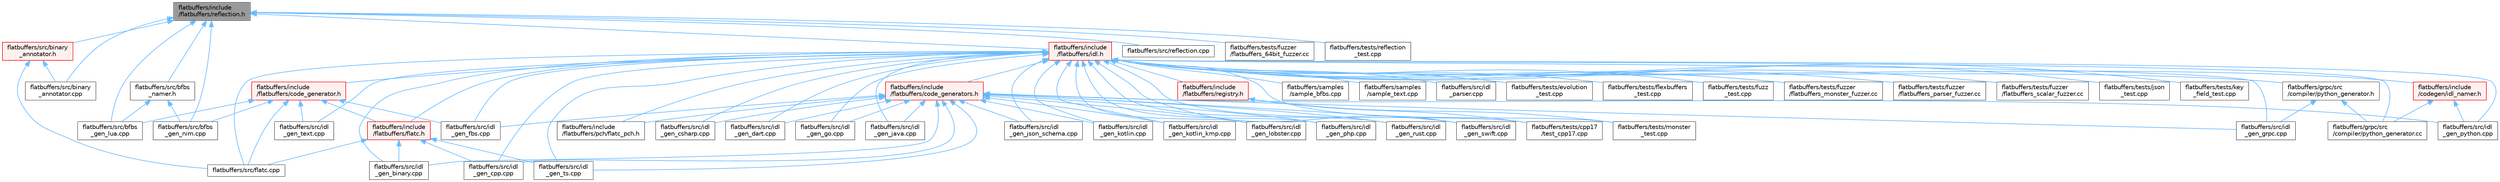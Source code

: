 digraph "flatbuffers/include/flatbuffers/reflection.h"
{
 // LATEX_PDF_SIZE
  bgcolor="transparent";
  edge [fontname=Helvetica,fontsize=10,labelfontname=Helvetica,labelfontsize=10];
  node [fontname=Helvetica,fontsize=10,shape=box,height=0.2,width=0.4];
  Node1 [id="Node000001",label="flatbuffers/include\l/flatbuffers/reflection.h",height=0.2,width=0.4,color="gray40", fillcolor="grey60", style="filled", fontcolor="black",tooltip=" "];
  Node1 -> Node2 [id="edge88_Node000001_Node000002",dir="back",color="steelblue1",style="solid",tooltip=" "];
  Node2 [id="Node000002",label="flatbuffers/include\l/flatbuffers/idl.h",height=0.2,width=0.4,color="red", fillcolor="#FFF0F0", style="filled",URL="$idl_8h.html",tooltip=" "];
  Node2 -> Node3 [id="edge89_Node000002_Node000003",dir="back",color="steelblue1",style="solid",tooltip=" "];
  Node3 [id="Node000003",label="flatbuffers/grpc/src\l/compiler/python_generator.cc",height=0.2,width=0.4,color="grey40", fillcolor="white", style="filled",URL="$python__generator_8cc.html",tooltip=" "];
  Node2 -> Node4 [id="edge90_Node000002_Node000004",dir="back",color="steelblue1",style="solid",tooltip=" "];
  Node4 [id="Node000004",label="flatbuffers/grpc/src\l/compiler/python_generator.h",height=0.2,width=0.4,color="grey40", fillcolor="white", style="filled",URL="$python__generator_8h.html",tooltip=" "];
  Node4 -> Node3 [id="edge91_Node000004_Node000003",dir="back",color="steelblue1",style="solid",tooltip=" "];
  Node4 -> Node5 [id="edge92_Node000004_Node000005",dir="back",color="steelblue1",style="solid",tooltip=" "];
  Node5 [id="Node000005",label="flatbuffers/src/idl\l_gen_grpc.cpp",height=0.2,width=0.4,color="grey40", fillcolor="white", style="filled",URL="$idl__gen__grpc_8cpp.html",tooltip=" "];
  Node2 -> Node6 [id="edge93_Node000002_Node000006",dir="back",color="steelblue1",style="solid",tooltip=" "];
  Node6 [id="Node000006",label="flatbuffers/include\l/codegen/idl_namer.h",height=0.2,width=0.4,color="red", fillcolor="#FFF0F0", style="filled",URL="$include_2codegen_2idl__namer_8h.html",tooltip=" "];
  Node6 -> Node3 [id="edge94_Node000006_Node000003",dir="back",color="steelblue1",style="solid",tooltip=" "];
  Node6 -> Node7 [id="edge95_Node000006_Node000007",dir="back",color="steelblue1",style="solid",tooltip=" "];
  Node7 [id="Node000007",label="flatbuffers/src/idl\l_gen_python.cpp",height=0.2,width=0.4,color="grey40", fillcolor="white", style="filled",URL="$idl__gen__python_8cpp.html",tooltip=" "];
  Node2 -> Node17 [id="edge96_Node000002_Node000017",dir="back",color="steelblue1",style="solid",tooltip=" "];
  Node17 [id="Node000017",label="flatbuffers/include\l/flatbuffers/code_generator.h",height=0.2,width=0.4,color="red", fillcolor="#FFF0F0", style="filled",URL="$code__generator_8h.html",tooltip=" "];
  Node17 -> Node18 [id="edge97_Node000017_Node000018",dir="back",color="steelblue1",style="solid",tooltip=" "];
  Node18 [id="Node000018",label="flatbuffers/include\l/flatbuffers/flatc.h",height=0.2,width=0.4,color="red", fillcolor="#FFF0F0", style="filled",URL="$flatc_8h.html",tooltip=" "];
  Node18 -> Node19 [id="edge98_Node000018_Node000019",dir="back",color="steelblue1",style="solid",tooltip=" "];
  Node19 [id="Node000019",label="flatbuffers/src/flatc.cpp",height=0.2,width=0.4,color="grey40", fillcolor="white", style="filled",URL="$flatc_8cpp.html",tooltip=" "];
  Node18 -> Node21 [id="edge99_Node000018_Node000021",dir="back",color="steelblue1",style="solid",tooltip=" "];
  Node21 [id="Node000021",label="flatbuffers/src/idl\l_gen_binary.cpp",height=0.2,width=0.4,color="grey40", fillcolor="white", style="filled",URL="$idl__gen__binary_8cpp.html",tooltip=" "];
  Node18 -> Node22 [id="edge100_Node000018_Node000022",dir="back",color="steelblue1",style="solid",tooltip=" "];
  Node22 [id="Node000022",label="flatbuffers/src/idl\l_gen_cpp.cpp",height=0.2,width=0.4,color="grey40", fillcolor="white", style="filled",URL="$idl__gen__cpp_8cpp.html",tooltip=" "];
  Node18 -> Node16 [id="edge101_Node000018_Node000016",dir="back",color="steelblue1",style="solid",tooltip=" "];
  Node16 [id="Node000016",label="flatbuffers/src/idl\l_gen_ts.cpp",height=0.2,width=0.4,color="grey40", fillcolor="white", style="filled",URL="$idl__gen__ts_8cpp.html",tooltip=" "];
  Node17 -> Node24 [id="edge102_Node000017_Node000024",dir="back",color="steelblue1",style="solid",tooltip=" "];
  Node24 [id="Node000024",label="flatbuffers/src/bfbs\l_gen_lua.cpp",height=0.2,width=0.4,color="grey40", fillcolor="white", style="filled",URL="$bfbs__gen__lua_8cpp.html",tooltip=" "];
  Node17 -> Node25 [id="edge103_Node000017_Node000025",dir="back",color="steelblue1",style="solid",tooltip=" "];
  Node25 [id="Node000025",label="flatbuffers/src/bfbs\l_gen_nim.cpp",height=0.2,width=0.4,color="grey40", fillcolor="white", style="filled",URL="$bfbs__gen__nim_8cpp.html",tooltip=" "];
  Node17 -> Node19 [id="edge104_Node000017_Node000019",dir="back",color="steelblue1",style="solid",tooltip=" "];
  Node17 -> Node33 [id="edge105_Node000017_Node000033",dir="back",color="steelblue1",style="solid",tooltip=" "];
  Node33 [id="Node000033",label="flatbuffers/src/idl\l_gen_fbs.cpp",height=0.2,width=0.4,color="grey40", fillcolor="white", style="filled",URL="$idl__gen__fbs_8cpp.html",tooltip=" "];
  Node17 -> Node48 [id="edge106_Node000017_Node000048",dir="back",color="steelblue1",style="solid",tooltip=" "];
  Node48 [id="Node000048",label="flatbuffers/src/idl\l_gen_text.cpp",height=0.2,width=0.4,color="grey40", fillcolor="white", style="filled",URL="$idl__gen__text_8cpp.html",tooltip=" "];
  Node2 -> Node51 [id="edge107_Node000002_Node000051",dir="back",color="steelblue1",style="solid",tooltip=" "];
  Node51 [id="Node000051",label="flatbuffers/include\l/flatbuffers/code_generators.h",height=0.2,width=0.4,color="red", fillcolor="#FFF0F0", style="filled",URL="$code__generators_8h.html",tooltip=" "];
  Node51 -> Node52 [id="edge108_Node000051_Node000052",dir="back",color="steelblue1",style="solid",tooltip=" "];
  Node52 [id="Node000052",label="flatbuffers/include\l/flatbuffers/pch/flatc_pch.h",height=0.2,width=0.4,color="grey40", fillcolor="white", style="filled",URL="$flatc__pch_8h.html",tooltip=" "];
  Node51 -> Node21 [id="edge109_Node000051_Node000021",dir="back",color="steelblue1",style="solid",tooltip=" "];
  Node51 -> Node22 [id="edge110_Node000051_Node000022",dir="back",color="steelblue1",style="solid",tooltip=" "];
  Node51 -> Node31 [id="edge111_Node000051_Node000031",dir="back",color="steelblue1",style="solid",tooltip=" "];
  Node31 [id="Node000031",label="flatbuffers/src/idl\l_gen_csharp.cpp",height=0.2,width=0.4,color="grey40", fillcolor="white", style="filled",URL="$idl__gen__csharp_8cpp.html",tooltip=" "];
  Node51 -> Node9 [id="edge112_Node000051_Node000009",dir="back",color="steelblue1",style="solid",tooltip=" "];
  Node9 [id="Node000009",label="flatbuffers/src/idl\l_gen_dart.cpp",height=0.2,width=0.4,color="grey40", fillcolor="white", style="filled",URL="$idl__gen__dart_8cpp.html",tooltip=" "];
  Node51 -> Node33 [id="edge113_Node000051_Node000033",dir="back",color="steelblue1",style="solid",tooltip=" "];
  Node51 -> Node10 [id="edge114_Node000051_Node000010",dir="back",color="steelblue1",style="solid",tooltip=" "];
  Node10 [id="Node000010",label="flatbuffers/src/idl\l_gen_go.cpp",height=0.2,width=0.4,color="grey40", fillcolor="white", style="filled",URL="$idl__gen__go_8cpp.html",tooltip=" "];
  Node51 -> Node5 [id="edge115_Node000051_Node000005",dir="back",color="steelblue1",style="solid",tooltip=" "];
  Node51 -> Node11 [id="edge116_Node000051_Node000011",dir="back",color="steelblue1",style="solid",tooltip=" "];
  Node11 [id="Node000011",label="flatbuffers/src/idl\l_gen_java.cpp",height=0.2,width=0.4,color="grey40", fillcolor="white", style="filled",URL="$idl__gen__java_8cpp.html",tooltip=" "];
  Node51 -> Node39 [id="edge117_Node000051_Node000039",dir="back",color="steelblue1",style="solid",tooltip=" "];
  Node39 [id="Node000039",label="flatbuffers/src/idl\l_gen_json_schema.cpp",height=0.2,width=0.4,color="grey40", fillcolor="white", style="filled",URL="$idl__gen__json__schema_8cpp.html",tooltip=" "];
  Node51 -> Node12 [id="edge118_Node000051_Node000012",dir="back",color="steelblue1",style="solid",tooltip=" "];
  Node12 [id="Node000012",label="flatbuffers/src/idl\l_gen_kotlin.cpp",height=0.2,width=0.4,color="grey40", fillcolor="white", style="filled",URL="$idl__gen__kotlin_8cpp.html",tooltip=" "];
  Node51 -> Node13 [id="edge119_Node000051_Node000013",dir="back",color="steelblue1",style="solid",tooltip=" "];
  Node13 [id="Node000013",label="flatbuffers/src/idl\l_gen_kotlin_kmp.cpp",height=0.2,width=0.4,color="grey40", fillcolor="white", style="filled",URL="$idl__gen__kotlin__kmp_8cpp.html",tooltip=" "];
  Node51 -> Node42 [id="edge120_Node000051_Node000042",dir="back",color="steelblue1",style="solid",tooltip=" "];
  Node42 [id="Node000042",label="flatbuffers/src/idl\l_gen_lobster.cpp",height=0.2,width=0.4,color="grey40", fillcolor="white", style="filled",URL="$idl__gen__lobster_8cpp.html",tooltip=" "];
  Node51 -> Node44 [id="edge121_Node000051_Node000044",dir="back",color="steelblue1",style="solid",tooltip=" "];
  Node44 [id="Node000044",label="flatbuffers/src/idl\l_gen_php.cpp",height=0.2,width=0.4,color="grey40", fillcolor="white", style="filled",URL="$idl__gen__php_8cpp.html",tooltip=" "];
  Node51 -> Node7 [id="edge122_Node000051_Node000007",dir="back",color="steelblue1",style="solid",tooltip=" "];
  Node51 -> Node14 [id="edge123_Node000051_Node000014",dir="back",color="steelblue1",style="solid",tooltip=" "];
  Node14 [id="Node000014",label="flatbuffers/src/idl\l_gen_rust.cpp",height=0.2,width=0.4,color="grey40", fillcolor="white", style="filled",URL="$idl__gen__rust_8cpp.html",tooltip=" "];
  Node51 -> Node15 [id="edge124_Node000051_Node000015",dir="back",color="steelblue1",style="solid",tooltip=" "];
  Node15 [id="Node000015",label="flatbuffers/src/idl\l_gen_swift.cpp",height=0.2,width=0.4,color="grey40", fillcolor="white", style="filled",URL="$idl__gen__swift_8cpp.html",tooltip=" "];
  Node51 -> Node16 [id="edge125_Node000051_Node000016",dir="back",color="steelblue1",style="solid",tooltip=" "];
  Node2 -> Node18 [id="edge126_Node000002_Node000018",dir="back",color="steelblue1",style="solid",tooltip=" "];
  Node2 -> Node52 [id="edge127_Node000002_Node000052",dir="back",color="steelblue1",style="solid",tooltip=" "];
  Node2 -> Node54 [id="edge128_Node000002_Node000054",dir="back",color="steelblue1",style="solid",tooltip=" "];
  Node54 [id="Node000054",label="flatbuffers/include\l/flatbuffers/registry.h",height=0.2,width=0.4,color="red", fillcolor="#FFF0F0", style="filled",URL="$registry_8h.html",tooltip=" "];
  Node54 -> Node55 [id="edge129_Node000054_Node000055",dir="back",color="steelblue1",style="solid",tooltip=" "];
  Node55 [id="Node000055",label="flatbuffers/tests/cpp17\l/test_cpp17.cpp",height=0.2,width=0.4,color="grey40", fillcolor="white", style="filled",URL="$test__cpp17_8cpp.html",tooltip=" "];
  Node54 -> Node56 [id="edge130_Node000054_Node000056",dir="back",color="steelblue1",style="solid",tooltip=" "];
  Node56 [id="Node000056",label="flatbuffers/tests/monster\l_test.cpp",height=0.2,width=0.4,color="grey40", fillcolor="white", style="filled",URL="$monster__test_8cpp.html",tooltip=" "];
  Node2 -> Node58 [id="edge131_Node000002_Node000058",dir="back",color="steelblue1",style="solid",tooltip=" "];
  Node58 [id="Node000058",label="flatbuffers/samples\l/sample_bfbs.cpp",height=0.2,width=0.4,color="grey40", fillcolor="white", style="filled",URL="$sample__bfbs_8cpp.html",tooltip=" "];
  Node2 -> Node59 [id="edge132_Node000002_Node000059",dir="back",color="steelblue1",style="solid",tooltip=" "];
  Node59 [id="Node000059",label="flatbuffers/samples\l/sample_text.cpp",height=0.2,width=0.4,color="grey40", fillcolor="white", style="filled",URL="$sample__text_8cpp.html",tooltip=" "];
  Node2 -> Node19 [id="edge133_Node000002_Node000019",dir="back",color="steelblue1",style="solid",tooltip=" "];
  Node2 -> Node21 [id="edge134_Node000002_Node000021",dir="back",color="steelblue1",style="solid",tooltip=" "];
  Node2 -> Node22 [id="edge135_Node000002_Node000022",dir="back",color="steelblue1",style="solid",tooltip=" "];
  Node2 -> Node31 [id="edge136_Node000002_Node000031",dir="back",color="steelblue1",style="solid",tooltip=" "];
  Node2 -> Node9 [id="edge137_Node000002_Node000009",dir="back",color="steelblue1",style="solid",tooltip=" "];
  Node2 -> Node33 [id="edge138_Node000002_Node000033",dir="back",color="steelblue1",style="solid",tooltip=" "];
  Node2 -> Node10 [id="edge139_Node000002_Node000010",dir="back",color="steelblue1",style="solid",tooltip=" "];
  Node2 -> Node5 [id="edge140_Node000002_Node000005",dir="back",color="steelblue1",style="solid",tooltip=" "];
  Node2 -> Node11 [id="edge141_Node000002_Node000011",dir="back",color="steelblue1",style="solid",tooltip=" "];
  Node2 -> Node39 [id="edge142_Node000002_Node000039",dir="back",color="steelblue1",style="solid",tooltip=" "];
  Node2 -> Node12 [id="edge143_Node000002_Node000012",dir="back",color="steelblue1",style="solid",tooltip=" "];
  Node2 -> Node13 [id="edge144_Node000002_Node000013",dir="back",color="steelblue1",style="solid",tooltip=" "];
  Node2 -> Node42 [id="edge145_Node000002_Node000042",dir="back",color="steelblue1",style="solid",tooltip=" "];
  Node2 -> Node44 [id="edge146_Node000002_Node000044",dir="back",color="steelblue1",style="solid",tooltip=" "];
  Node2 -> Node7 [id="edge147_Node000002_Node000007",dir="back",color="steelblue1",style="solid",tooltip=" "];
  Node2 -> Node14 [id="edge148_Node000002_Node000014",dir="back",color="steelblue1",style="solid",tooltip=" "];
  Node2 -> Node15 [id="edge149_Node000002_Node000015",dir="back",color="steelblue1",style="solid",tooltip=" "];
  Node2 -> Node48 [id="edge150_Node000002_Node000048",dir="back",color="steelblue1",style="solid",tooltip=" "];
  Node2 -> Node16 [id="edge151_Node000002_Node000016",dir="back",color="steelblue1",style="solid",tooltip=" "];
  Node2 -> Node60 [id="edge152_Node000002_Node000060",dir="back",color="steelblue1",style="solid",tooltip=" "];
  Node60 [id="Node000060",label="flatbuffers/src/idl\l_parser.cpp",height=0.2,width=0.4,color="grey40", fillcolor="white", style="filled",URL="$idl__parser_8cpp.html",tooltip=" "];
  Node2 -> Node55 [id="edge153_Node000002_Node000055",dir="back",color="steelblue1",style="solid",tooltip=" "];
  Node2 -> Node61 [id="edge154_Node000002_Node000061",dir="back",color="steelblue1",style="solid",tooltip=" "];
  Node61 [id="Node000061",label="flatbuffers/tests/evolution\l_test.cpp",height=0.2,width=0.4,color="grey40", fillcolor="white", style="filled",URL="$evolution__test_8cpp.html",tooltip=" "];
  Node2 -> Node62 [id="edge155_Node000002_Node000062",dir="back",color="steelblue1",style="solid",tooltip=" "];
  Node62 [id="Node000062",label="flatbuffers/tests/flexbuffers\l_test.cpp",height=0.2,width=0.4,color="grey40", fillcolor="white", style="filled",URL="$flexbuffers__test_8cpp.html",tooltip=" "];
  Node2 -> Node63 [id="edge156_Node000002_Node000063",dir="back",color="steelblue1",style="solid",tooltip=" "];
  Node63 [id="Node000063",label="flatbuffers/tests/fuzz\l_test.cpp",height=0.2,width=0.4,color="grey40", fillcolor="white", style="filled",URL="$fuzz__test_8cpp.html",tooltip=" "];
  Node2 -> Node64 [id="edge157_Node000002_Node000064",dir="back",color="steelblue1",style="solid",tooltip=" "];
  Node64 [id="Node000064",label="flatbuffers/tests/fuzzer\l/flatbuffers_monster_fuzzer.cc",height=0.2,width=0.4,color="grey40", fillcolor="white", style="filled",URL="$flatbuffers__monster__fuzzer_8cc.html",tooltip=" "];
  Node2 -> Node65 [id="edge158_Node000002_Node000065",dir="back",color="steelblue1",style="solid",tooltip=" "];
  Node65 [id="Node000065",label="flatbuffers/tests/fuzzer\l/flatbuffers_parser_fuzzer.cc",height=0.2,width=0.4,color="grey40", fillcolor="white", style="filled",URL="$flatbuffers__parser__fuzzer_8cc.html",tooltip=" "];
  Node2 -> Node66 [id="edge159_Node000002_Node000066",dir="back",color="steelblue1",style="solid",tooltip=" "];
  Node66 [id="Node000066",label="flatbuffers/tests/fuzzer\l/flatbuffers_scalar_fuzzer.cc",height=0.2,width=0.4,color="grey40", fillcolor="white", style="filled",URL="$flatbuffers__scalar__fuzzer_8cc.html",tooltip=" "];
  Node2 -> Node67 [id="edge160_Node000002_Node000067",dir="back",color="steelblue1",style="solid",tooltip=" "];
  Node67 [id="Node000067",label="flatbuffers/tests/json\l_test.cpp",height=0.2,width=0.4,color="grey40", fillcolor="white", style="filled",URL="$json__test_8cpp.html",tooltip=" "];
  Node2 -> Node68 [id="edge161_Node000002_Node000068",dir="back",color="steelblue1",style="solid",tooltip=" "];
  Node68 [id="Node000068",label="flatbuffers/tests/key\l_field_test.cpp",height=0.2,width=0.4,color="grey40", fillcolor="white", style="filled",URL="$key__field__test_8cpp.html",tooltip=" "];
  Node2 -> Node56 [id="edge162_Node000002_Node000056",dir="back",color="steelblue1",style="solid",tooltip=" "];
  Node1 -> Node24 [id="edge163_Node000001_Node000024",dir="back",color="steelblue1",style="solid",tooltip=" "];
  Node1 -> Node25 [id="edge164_Node000001_Node000025",dir="back",color="steelblue1",style="solid",tooltip=" "];
  Node1 -> Node72 [id="edge165_Node000001_Node000072",dir="back",color="steelblue1",style="solid",tooltip=" "];
  Node72 [id="Node000072",label="flatbuffers/src/bfbs\l_namer.h",height=0.2,width=0.4,color="grey40", fillcolor="white", style="filled",URL="$bfbs__namer_8h.html",tooltip=" "];
  Node72 -> Node24 [id="edge166_Node000072_Node000024",dir="back",color="steelblue1",style="solid",tooltip=" "];
  Node72 -> Node25 [id="edge167_Node000072_Node000025",dir="back",color="steelblue1",style="solid",tooltip=" "];
  Node1 -> Node73 [id="edge168_Node000001_Node000073",dir="back",color="steelblue1",style="solid",tooltip=" "];
  Node73 [id="Node000073",label="flatbuffers/src/binary\l_annotator.cpp",height=0.2,width=0.4,color="grey40", fillcolor="white", style="filled",URL="$binary__annotator_8cpp.html",tooltip=" "];
  Node1 -> Node74 [id="edge169_Node000001_Node000074",dir="back",color="steelblue1",style="solid",tooltip=" "];
  Node74 [id="Node000074",label="flatbuffers/src/binary\l_annotator.h",height=0.2,width=0.4,color="red", fillcolor="#FFF0F0", style="filled",URL="$binary__annotator_8h.html",tooltip=" "];
  Node74 -> Node73 [id="edge170_Node000074_Node000073",dir="back",color="steelblue1",style="solid",tooltip=" "];
  Node74 -> Node19 [id="edge171_Node000074_Node000019",dir="back",color="steelblue1",style="solid",tooltip=" "];
  Node1 -> Node78 [id="edge172_Node000001_Node000078",dir="back",color="steelblue1",style="solid",tooltip=" "];
  Node78 [id="Node000078",label="flatbuffers/src/reflection.cpp",height=0.2,width=0.4,color="grey40", fillcolor="white", style="filled",URL="$reflection_8cpp.html",tooltip=" "];
  Node1 -> Node79 [id="edge173_Node000001_Node000079",dir="back",color="steelblue1",style="solid",tooltip=" "];
  Node79 [id="Node000079",label="flatbuffers/tests/fuzzer\l/flatbuffers_64bit_fuzzer.cc",height=0.2,width=0.4,color="grey40", fillcolor="white", style="filled",URL="$flatbuffers__64bit__fuzzer_8cc.html",tooltip=" "];
  Node1 -> Node80 [id="edge174_Node000001_Node000080",dir="back",color="steelblue1",style="solid",tooltip=" "];
  Node80 [id="Node000080",label="flatbuffers/tests/reflection\l_test.cpp",height=0.2,width=0.4,color="grey40", fillcolor="white", style="filled",URL="$reflection__test_8cpp.html",tooltip=" "];
}

